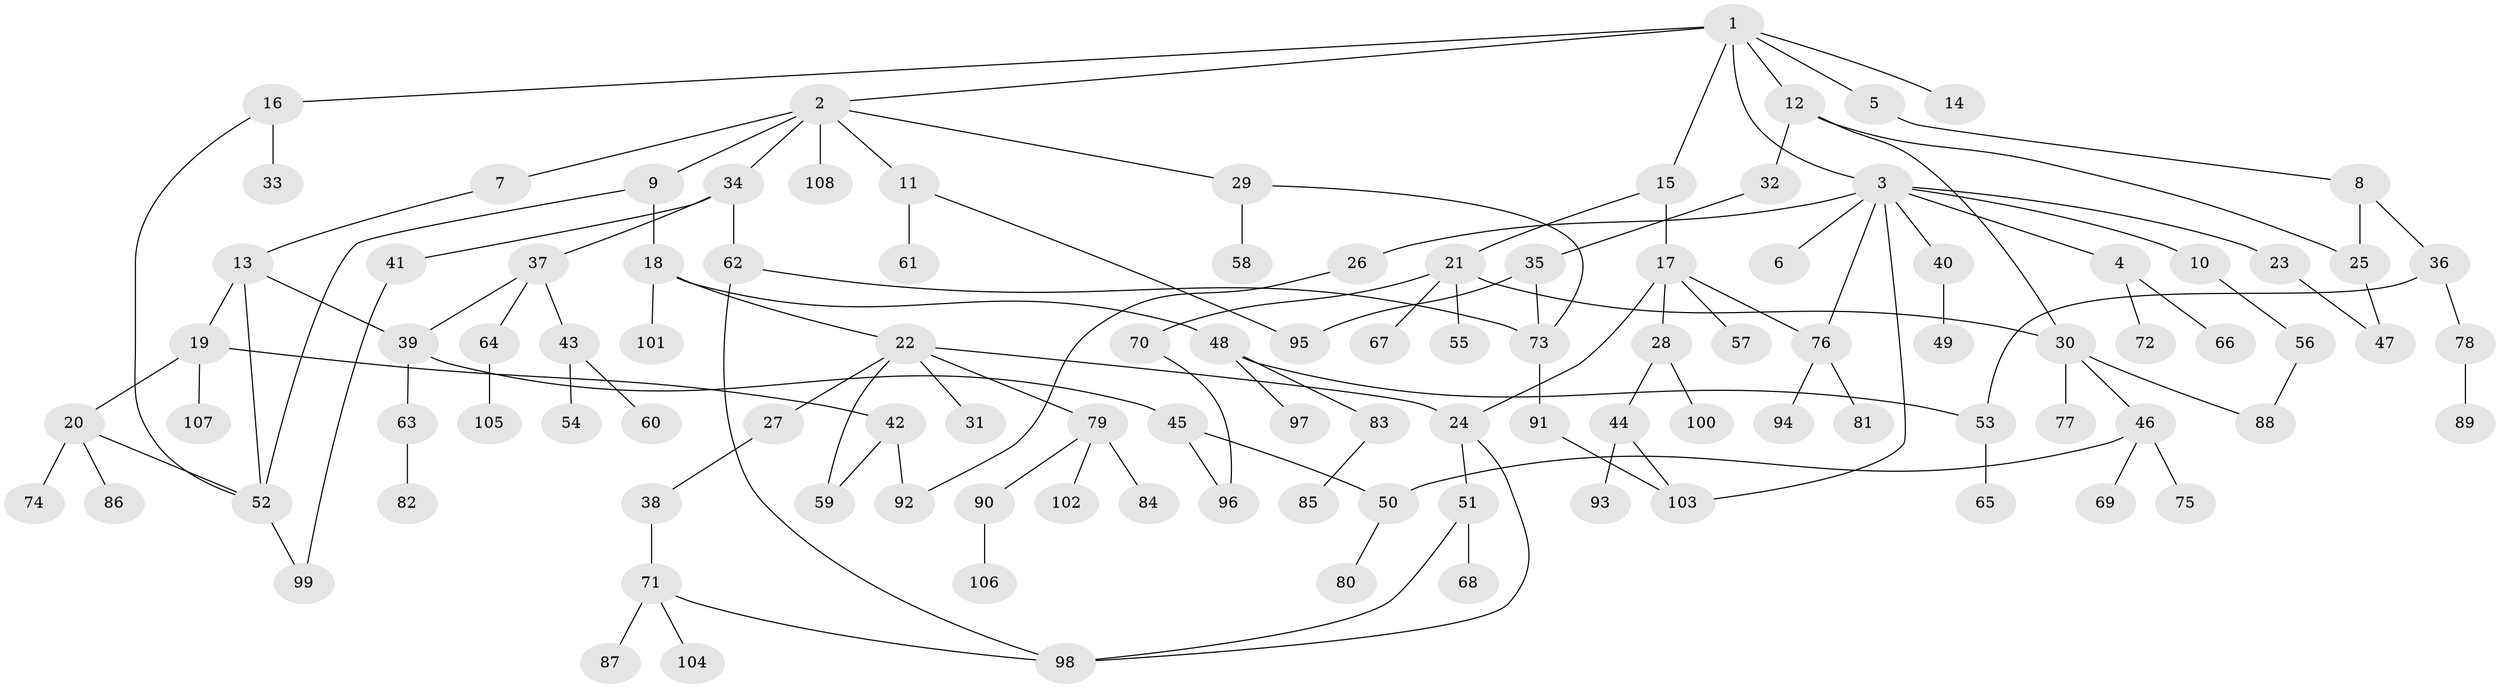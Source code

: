 // Generated by graph-tools (version 1.1) at 2025/25/03/09/25 03:25:25]
// undirected, 108 vertices, 131 edges
graph export_dot {
graph [start="1"]
  node [color=gray90,style=filled];
  1;
  2;
  3;
  4;
  5;
  6;
  7;
  8;
  9;
  10;
  11;
  12;
  13;
  14;
  15;
  16;
  17;
  18;
  19;
  20;
  21;
  22;
  23;
  24;
  25;
  26;
  27;
  28;
  29;
  30;
  31;
  32;
  33;
  34;
  35;
  36;
  37;
  38;
  39;
  40;
  41;
  42;
  43;
  44;
  45;
  46;
  47;
  48;
  49;
  50;
  51;
  52;
  53;
  54;
  55;
  56;
  57;
  58;
  59;
  60;
  61;
  62;
  63;
  64;
  65;
  66;
  67;
  68;
  69;
  70;
  71;
  72;
  73;
  74;
  75;
  76;
  77;
  78;
  79;
  80;
  81;
  82;
  83;
  84;
  85;
  86;
  87;
  88;
  89;
  90;
  91;
  92;
  93;
  94;
  95;
  96;
  97;
  98;
  99;
  100;
  101;
  102;
  103;
  104;
  105;
  106;
  107;
  108;
  1 -- 2;
  1 -- 3;
  1 -- 5;
  1 -- 12;
  1 -- 14;
  1 -- 15;
  1 -- 16;
  2 -- 7;
  2 -- 9;
  2 -- 11;
  2 -- 29;
  2 -- 34;
  2 -- 108;
  3 -- 4;
  3 -- 6;
  3 -- 10;
  3 -- 23;
  3 -- 26;
  3 -- 40;
  3 -- 76;
  3 -- 103;
  4 -- 66;
  4 -- 72;
  5 -- 8;
  7 -- 13;
  8 -- 25;
  8 -- 36;
  9 -- 18;
  9 -- 52;
  10 -- 56;
  11 -- 61;
  11 -- 95;
  12 -- 32;
  12 -- 30;
  12 -- 25;
  13 -- 19;
  13 -- 39;
  13 -- 52;
  15 -- 17;
  15 -- 21;
  16 -- 33;
  16 -- 52;
  17 -- 24;
  17 -- 28;
  17 -- 57;
  17 -- 76;
  18 -- 22;
  18 -- 48;
  18 -- 101;
  19 -- 20;
  19 -- 42;
  19 -- 107;
  20 -- 74;
  20 -- 86;
  20 -- 52;
  21 -- 30;
  21 -- 55;
  21 -- 67;
  21 -- 70;
  22 -- 27;
  22 -- 31;
  22 -- 79;
  22 -- 24;
  22 -- 59;
  23 -- 47;
  24 -- 51;
  24 -- 98;
  25 -- 47;
  26 -- 92;
  27 -- 38;
  28 -- 44;
  28 -- 100;
  29 -- 58;
  29 -- 73;
  30 -- 46;
  30 -- 77;
  30 -- 88;
  32 -- 35;
  34 -- 37;
  34 -- 41;
  34 -- 62;
  35 -- 73;
  35 -- 95;
  36 -- 78;
  36 -- 53;
  37 -- 43;
  37 -- 64;
  37 -- 39;
  38 -- 71;
  39 -- 45;
  39 -- 63;
  40 -- 49;
  41 -- 99;
  42 -- 59;
  42 -- 92;
  43 -- 54;
  43 -- 60;
  44 -- 93;
  44 -- 103;
  45 -- 96;
  45 -- 50;
  46 -- 50;
  46 -- 69;
  46 -- 75;
  48 -- 53;
  48 -- 83;
  48 -- 97;
  50 -- 80;
  51 -- 68;
  51 -- 98;
  52 -- 99;
  53 -- 65;
  56 -- 88;
  62 -- 98;
  62 -- 73;
  63 -- 82;
  64 -- 105;
  70 -- 96;
  71 -- 87;
  71 -- 104;
  71 -- 98;
  73 -- 91;
  76 -- 81;
  76 -- 94;
  78 -- 89;
  79 -- 84;
  79 -- 90;
  79 -- 102;
  83 -- 85;
  90 -- 106;
  91 -- 103;
}
